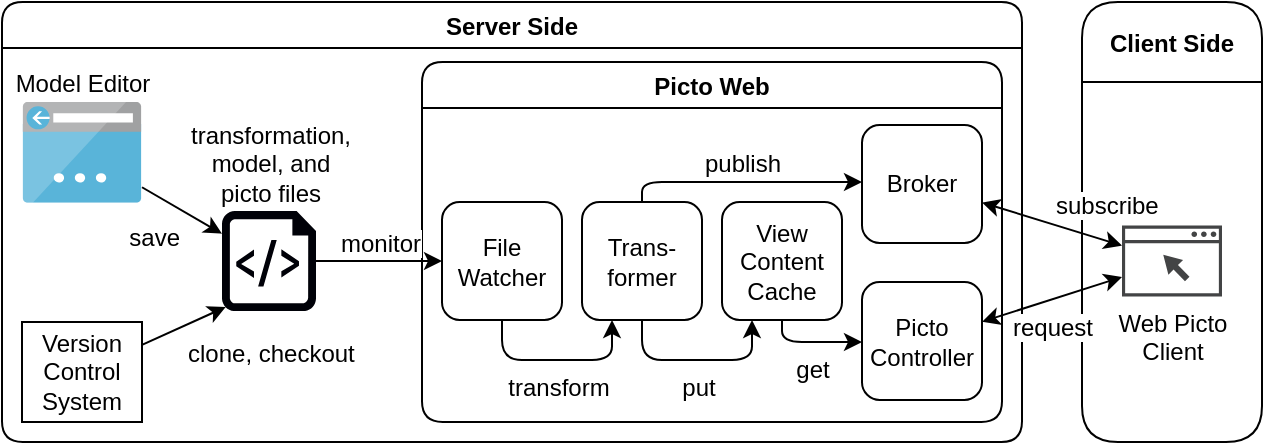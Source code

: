 <mxfile version="15.4.0" type="device" pages="2"><diagram id="YSOfnCqszjOWfwRPnHzD" name="Page-1"><mxGraphModel dx="1106" dy="795" grid="1" gridSize="10" guides="1" tooltips="1" connect="1" arrows="1" fold="1" page="1" pageScale="1" pageWidth="1169" pageHeight="827" math="0" shadow="0"><root><mxCell id="0"/><mxCell id="1" parent="0"/><mxCell id="ir2A4Z_6PXXEINemRt4v-16" value="Server Side" style="swimlane;rounded=1;fontSize=12;" parent="1" vertex="1"><mxGeometry x="180" y="230" width="510" height="220" as="geometry"/></mxCell><mxCell id="ir2A4Z_6PXXEINemRt4v-19" value="Model Editor" style="sketch=0;aspect=fixed;html=1;points=[];align=center;image;fontSize=12;image=img/lib/mscae/App_Service_IPAddress.svg;rounded=1;labelPosition=center;verticalLabelPosition=top;verticalAlign=bottom;" parent="ir2A4Z_6PXXEINemRt4v-16" vertex="1"><mxGeometry x="10" y="50" width="60" height="50.4" as="geometry"/></mxCell><mxCell id="ir2A4Z_6PXXEINemRt4v-32" value="save" style="edgeStyle=none;rounded=1;sketch=0;orthogonalLoop=1;jettySize=auto;html=1;startArrow=classic;startFill=1;labelPosition=left;verticalLabelPosition=bottom;align=right;verticalAlign=top;endArrow=none;endFill=0;fontSize=12;" parent="ir2A4Z_6PXXEINemRt4v-16" source="ir2A4Z_6PXXEINemRt4v-28" target="ir2A4Z_6PXXEINemRt4v-19" edge="1"><mxGeometry relative="1" as="geometry"/></mxCell><mxCell id="ir2A4Z_6PXXEINemRt4v-28" value="transformation, &lt;br style=&quot;font-size: 12px;&quot;&gt;model, and&lt;br style=&quot;font-size: 12px;&quot;&gt;picto files" style="sketch=0;aspect=fixed;pointerEvents=1;shadow=0;dashed=0;html=1;strokeColor=none;labelPosition=center;verticalLabelPosition=top;verticalAlign=bottom;align=center;fillColor=#000108;shape=mxgraph.azure.script_file;rounded=1;fontSize=12;" parent="ir2A4Z_6PXXEINemRt4v-16" vertex="1"><mxGeometry x="110" y="104.5" width="47" height="50" as="geometry"/></mxCell><mxCell id="ir2A4Z_6PXXEINemRt4v-57" value="Picto Web" style="swimlane;rounded=1;sketch=0;fontSize=12;" parent="ir2A4Z_6PXXEINemRt4v-16" vertex="1"><mxGeometry x="210" y="30" width="290" height="180" as="geometry"/></mxCell><mxCell id="ir2A4Z_6PXXEINemRt4v-69" value="transform" style="edgeStyle=orthogonalEdgeStyle;rounded=1;sketch=0;orthogonalLoop=1;jettySize=auto;html=1;entryX=0.25;entryY=1;entryDx=0;entryDy=0;startArrow=none;startFill=0;endArrow=classic;endFill=1;exitX=0.5;exitY=1;exitDx=0;exitDy=0;labelPosition=center;verticalLabelPosition=bottom;align=center;verticalAlign=top;fontSize=12;" parent="ir2A4Z_6PXXEINemRt4v-57" source="ir2A4Z_6PXXEINemRt4v-59" target="ir2A4Z_6PXXEINemRt4v-61" edge="1"><mxGeometry relative="1" as="geometry"/></mxCell><mxCell id="ir2A4Z_6PXXEINemRt4v-59" value="File &lt;br style=&quot;font-size: 12px;&quot;&gt;Watcher" style="rounded=1;whiteSpace=wrap;html=1;sketch=0;fontSize=12;" parent="ir2A4Z_6PXXEINemRt4v-57" vertex="1"><mxGeometry x="10" y="70" width="60" height="59" as="geometry"/></mxCell><mxCell id="ir2A4Z_6PXXEINemRt4v-66" value="Picto Controller" style="rounded=1;whiteSpace=wrap;html=1;sketch=0;fontSize=12;" parent="ir2A4Z_6PXXEINemRt4v-57" vertex="1"><mxGeometry x="220" y="110" width="60" height="59" as="geometry"/></mxCell><mxCell id="kDbc4H2-V3YZI2EWA6oS-3" value="publish" style="edgeStyle=orthogonalEdgeStyle;rounded=1;orthogonalLoop=1;jettySize=auto;html=1;labelPosition=center;verticalLabelPosition=top;align=center;verticalAlign=bottom;fontSize=12;" parent="ir2A4Z_6PXXEINemRt4v-57" source="ir2A4Z_6PXXEINemRt4v-61" target="kDbc4H2-V3YZI2EWA6oS-2" edge="1"><mxGeometry relative="1" as="geometry"><Array as="points"><mxPoint x="110" y="60"/></Array></mxGeometry></mxCell><mxCell id="ir2A4Z_6PXXEINemRt4v-61" value="Trans-former" style="rounded=1;whiteSpace=wrap;html=1;sketch=0;fontSize=12;" parent="ir2A4Z_6PXXEINemRt4v-57" vertex="1"><mxGeometry x="80" y="70" width="60" height="59" as="geometry"/></mxCell><mxCell id="ir2A4Z_6PXXEINemRt4v-58" value="View&lt;br style=&quot;font-size: 12px;&quot;&gt;Content Cache" style="rounded=1;whiteSpace=wrap;html=1;sketch=0;fontSize=12;" parent="ir2A4Z_6PXXEINemRt4v-57" vertex="1"><mxGeometry x="150" y="70" width="60" height="59" as="geometry"/></mxCell><mxCell id="ir2A4Z_6PXXEINemRt4v-63" value="put" style="edgeStyle=orthogonalEdgeStyle;rounded=1;sketch=0;orthogonalLoop=1;jettySize=auto;html=1;entryX=0.25;entryY=1;entryDx=0;entryDy=0;startArrow=none;startFill=0;endArrow=classic;endFill=1;exitX=0.5;exitY=1;exitDx=0;exitDy=0;labelPosition=center;verticalLabelPosition=bottom;align=center;verticalAlign=top;fontSize=12;" parent="ir2A4Z_6PXXEINemRt4v-57" source="ir2A4Z_6PXXEINemRt4v-61" target="ir2A4Z_6PXXEINemRt4v-58" edge="1"><mxGeometry relative="1" as="geometry"/></mxCell><mxCell id="ir2A4Z_6PXXEINemRt4v-67" value="get" style="edgeStyle=orthogonalEdgeStyle;rounded=1;sketch=0;orthogonalLoop=1;jettySize=auto;html=1;startArrow=none;startFill=0;endArrow=classic;endFill=1;exitX=0.5;exitY=1;exitDx=0;exitDy=0;labelPosition=center;verticalLabelPosition=bottom;align=center;verticalAlign=top;fontSize=12;" parent="ir2A4Z_6PXXEINemRt4v-57" source="ir2A4Z_6PXXEINemRt4v-58" target="ir2A4Z_6PXXEINemRt4v-66" edge="1"><mxGeometry relative="1" as="geometry"><Array as="points"><mxPoint x="180" y="140"/></Array></mxGeometry></mxCell><mxCell id="kDbc4H2-V3YZI2EWA6oS-2" value="Broker" style="rounded=1;whiteSpace=wrap;html=1;sketch=0;fontSize=12;" parent="ir2A4Z_6PXXEINemRt4v-57" vertex="1"><mxGeometry x="220" y="31.5" width="60" height="59" as="geometry"/></mxCell><mxCell id="ir2A4Z_6PXXEINemRt4v-30" value="monitor" style="rounded=1;sketch=0;orthogonalLoop=1;jettySize=auto;html=1;startArrow=none;startFill=0;fontStyle=0;labelPosition=center;verticalLabelPosition=top;align=center;verticalAlign=bottom;fontSize=12;" parent="ir2A4Z_6PXXEINemRt4v-16" source="ir2A4Z_6PXXEINemRt4v-28" target="ir2A4Z_6PXXEINemRt4v-59" edge="1"><mxGeometry relative="1" as="geometry"><mxPoint x="126.5" y="105.0" as="targetPoint"/></mxGeometry></mxCell><mxCell id="MwfLAJuyJuN23xFT0L5M-8" value="clone, checkout" style="edgeStyle=none;rounded=0;orthogonalLoop=1;jettySize=auto;html=1;entryX=0.04;entryY=0.96;entryDx=0;entryDy=0;entryPerimeter=0;fontSize=12;labelPosition=right;verticalLabelPosition=bottom;align=left;verticalAlign=top;" parent="ir2A4Z_6PXXEINemRt4v-16" source="MwfLAJuyJuN23xFT0L5M-7" target="ir2A4Z_6PXXEINemRt4v-28" edge="1"><mxGeometry relative="1" as="geometry"/></mxCell><mxCell id="MwfLAJuyJuN23xFT0L5M-7" value="Version&lt;br&gt;Control&lt;br&gt;System" style="rounded=0;whiteSpace=wrap;html=1;fontSize=12;" parent="ir2A4Z_6PXXEINemRt4v-16" vertex="1"><mxGeometry x="10" y="160" width="60" height="50" as="geometry"/></mxCell><mxCell id="ir2A4Z_6PXXEINemRt4v-48" value="Client Side" style="swimlane;rounded=1;sketch=0;startSize=40;fontSize=12;" parent="1" vertex="1"><mxGeometry x="720" y="230" width="90" height="220" as="geometry"/></mxCell><mxCell id="ir2A4Z_6PXXEINemRt4v-49" value="Web Picto &lt;br style=&quot;font-size: 12px;&quot;&gt;Client" style="sketch=0;pointerEvents=1;shadow=0;dashed=0;html=1;strokeColor=none;fillColor=#434445;aspect=fixed;labelPosition=center;verticalLabelPosition=bottom;verticalAlign=top;align=center;outlineConnect=0;shape=mxgraph.vvd.web_browser;rounded=1;fontSize=12;" parent="ir2A4Z_6PXXEINemRt4v-48" vertex="1"><mxGeometry x="20" y="111.75" width="50" height="35.5" as="geometry"/></mxCell><mxCell id="ir2A4Z_6PXXEINemRt4v-51" value="request" style="edgeStyle=none;rounded=1;sketch=0;orthogonalLoop=1;jettySize=auto;html=1;startArrow=classic;startFill=1;fontSize=12;labelPosition=center;verticalLabelPosition=bottom;align=center;verticalAlign=top;" parent="1" source="ir2A4Z_6PXXEINemRt4v-49" target="ir2A4Z_6PXXEINemRt4v-66" edge="1"><mxGeometry relative="1" as="geometry"><mxPoint x="617" y="374.343" as="targetPoint"/></mxGeometry></mxCell><mxCell id="MwfLAJuyJuN23xFT0L5M-1" value="subscribe" style="rounded=0;orthogonalLoop=1;jettySize=auto;html=1;fontSize=12;labelPosition=right;verticalLabelPosition=top;align=left;verticalAlign=bottom;startArrow=classic;startFill=1;" parent="1" source="ir2A4Z_6PXXEINemRt4v-49" target="kDbc4H2-V3YZI2EWA6oS-2" edge="1"><mxGeometry relative="1" as="geometry"/></mxCell></root></mxGraphModel></diagram><diagram name="Copy of Page-1" id="p34rtJshKaUIwsRegXhQ"><mxGraphModel dx="1038" dy="649" grid="1" gridSize="10" guides="1" tooltips="1" connect="1" arrows="1" fold="1" page="1" pageScale="1" pageWidth="1169" pageHeight="827" math="0" shadow="0"><root><mxCell id="mFx8DBniWo4VxQwqNKdh-0"/><mxCell id="mFx8DBniWo4VxQwqNKdh-1" parent="mFx8DBniWo4VxQwqNKdh-0"/><mxCell id="mFx8DBniWo4VxQwqNKdh-2" style="edgeStyle=orthogonalEdgeStyle;jumpStyle=none;orthogonalLoop=1;jettySize=auto;html=1;fontSize=14;rounded=0;startArrow=classic;startFill=1;" edge="1" parent="mFx8DBniWo4VxQwqNKdh-1" source="mFx8DBniWo4VxQwqNKdh-4" target="mFx8DBniWo4VxQwqNKdh-5"><mxGeometry relative="1" as="geometry"><mxPoint x="470" y="230" as="targetPoint"/></mxGeometry></mxCell><mxCell id="mFx8DBniWo4VxQwqNKdh-3" style="edgeStyle=orthogonalEdgeStyle;rounded=0;jumpStyle=none;orthogonalLoop=1;jettySize=auto;html=1;fontSize=12;" edge="1" parent="mFx8DBniWo4VxQwqNKdh-1" source="mFx8DBniWo4VxQwqNKdh-4" target="mFx8DBniWo4VxQwqNKdh-26"><mxGeometry relative="1" as="geometry"/></mxCell><mxCell id="mFx8DBniWo4VxQwqNKdh-4" value="Transform" style="shape=ellipse;html=1;dashed=0;whitespace=wrap;perimeter=ellipsePerimeter;fontStyle=1" vertex="1" parent="mFx8DBniWo4VxQwqNKdh-1"><mxGeometry x="490" y="310" width="100" height="50" as="geometry"/></mxCell><mxCell id="mFx8DBniWo4VxQwqNKdh-5" value="Map: Uri - View" style="shape=table;startSize=30;container=1;collapsible=0;childLayout=tableLayout;fixedRows=1;rowLines=0;fontStyle=1;" vertex="1" parent="mFx8DBniWo4VxQwqNKdh-1"><mxGeometry x="480" y="120" width="120" height="120" as="geometry"/></mxCell><mxCell id="mFx8DBniWo4VxQwqNKdh-6" value="" style="shape=tableRow;horizontal=0;startSize=0;swimlaneHead=0;swimlaneBody=0;top=0;left=0;bottom=0;right=0;collapsible=0;dropTarget=0;fillColor=none;points=[[0,0.5],[1,0.5]];portConstraint=eastwest;" vertex="1" parent="mFx8DBniWo4VxQwqNKdh-5"><mxGeometry y="30" width="120" height="30" as="geometry"/></mxCell><mxCell id="mFx8DBniWo4VxQwqNKdh-7" value="S. Network" style="shape=partialRectangle;html=1;whiteSpace=wrap;connectable=0;fillColor=none;top=0;left=0;bottom=0;right=0;overflow=hidden;pointerEvents=1;" vertex="1" parent="mFx8DBniWo4VxQwqNKdh-6"><mxGeometry width="69" height="30" as="geometry"><mxRectangle width="69" height="30" as="alternateBounds"/></mxGeometry></mxCell><mxCell id="mFx8DBniWo4VxQwqNKdh-8" value="&amp;lt;svg&amp;gt;" style="shape=partialRectangle;html=1;whiteSpace=wrap;connectable=0;fillColor=none;top=0;left=0;bottom=0;right=0;align=left;spacingLeft=6;overflow=hidden;" vertex="1" parent="mFx8DBniWo4VxQwqNKdh-6"><mxGeometry x="69" width="51" height="30" as="geometry"><mxRectangle width="51" height="30" as="alternateBounds"/></mxGeometry></mxCell><mxCell id="mFx8DBniWo4VxQwqNKdh-9" value="" style="shape=tableRow;horizontal=0;startSize=0;swimlaneHead=0;swimlaneBody=0;top=0;left=0;bottom=0;right=0;collapsible=0;dropTarget=0;fillColor=none;points=[[0,0.5],[1,0.5]];portConstraint=eastwest;" vertex="1" parent="mFx8DBniWo4VxQwqNKdh-5"><mxGeometry y="60" width="120" height="30" as="geometry"/></mxCell><mxCell id="mFx8DBniWo4VxQwqNKdh-10" value="Alice" style="shape=partialRectangle;html=1;whiteSpace=wrap;connectable=0;fillColor=none;top=0;left=0;bottom=0;right=0;overflow=hidden;" vertex="1" parent="mFx8DBniWo4VxQwqNKdh-9"><mxGeometry width="69" height="30" as="geometry"><mxRectangle width="69" height="30" as="alternateBounds"/></mxGeometry></mxCell><mxCell id="mFx8DBniWo4VxQwqNKdh-11" value="&amp;lt;svg&amp;gt;" style="shape=partialRectangle;html=1;whiteSpace=wrap;connectable=0;fillColor=none;top=0;left=0;bottom=0;right=0;align=left;spacingLeft=6;overflow=hidden;" vertex="1" parent="mFx8DBniWo4VxQwqNKdh-9"><mxGeometry x="69" width="51" height="30" as="geometry"><mxRectangle width="51" height="30" as="alternateBounds"/></mxGeometry></mxCell><mxCell id="mFx8DBniWo4VxQwqNKdh-12" value="" style="shape=tableRow;horizontal=0;startSize=0;swimlaneHead=0;swimlaneBody=0;top=0;left=0;bottom=0;right=0;collapsible=0;dropTarget=0;fillColor=none;points=[[0,0.5],[1,0.5]];portConstraint=eastwest;" vertex="1" parent="mFx8DBniWo4VxQwqNKdh-5"><mxGeometry y="90" width="120" height="30" as="geometry"/></mxCell><mxCell id="mFx8DBniWo4VxQwqNKdh-13" value="Stats" style="shape=partialRectangle;html=1;whiteSpace=wrap;connectable=0;fillColor=none;top=0;left=0;bottom=0;right=0;overflow=hidden;" vertex="1" parent="mFx8DBniWo4VxQwqNKdh-12"><mxGeometry width="69" height="30" as="geometry"><mxRectangle width="69" height="30" as="alternateBounds"/></mxGeometry></mxCell><mxCell id="mFx8DBniWo4VxQwqNKdh-14" value="&amp;lt;html&amp;gt;" style="shape=partialRectangle;html=1;whiteSpace=wrap;connectable=0;fillColor=none;top=0;left=0;bottom=0;right=0;align=left;spacingLeft=6;overflow=hidden;" vertex="1" parent="mFx8DBniWo4VxQwqNKdh-12"><mxGeometry x="69" width="51" height="30" as="geometry"><mxRectangle width="51" height="30" as="alternateBounds"/></mxGeometry></mxCell><mxCell id="mFx8DBniWo4VxQwqNKdh-15" value="Client" style="sketch=0;outlineConnect=0;fontColor=#232F3E;gradientColor=none;strokeColor=#232F3E;fillColor=#ffffff;dashed=0;verticalLabelPosition=top;verticalAlign=bottom;align=center;html=1;fontSize=12;fontStyle=0;aspect=fixed;shape=mxgraph.aws4.resourceIcon;resIcon=mxgraph.aws4.client;labelPosition=center;" vertex="1" parent="mFx8DBniWo4VxQwqNKdh-1"><mxGeometry x="750" y="163.2" width="60" height="60" as="geometry"/></mxCell><mxCell id="mFx8DBniWo4VxQwqNKdh-16" value="" style="endArrow=classic;html=1;fontSize=14;jumpStyle=none;curved=1;startArrow=classic;startFill=1;" edge="1" parent="mFx8DBniWo4VxQwqNKdh-1" source="mFx8DBniWo4VxQwqNKdh-15" target="mFx8DBniWo4VxQwqNKdh-32"><mxGeometry width="50" height="50" relative="1" as="geometry"><mxPoint x="500" y="360" as="sourcePoint"/><mxPoint x="550" y="310" as="targetPoint"/><Array as="points"><mxPoint x="810" y="320"/></Array></mxGeometry></mxCell><mxCell id="mFx8DBniWo4VxQwqNKdh-17" style="edgeStyle=none;jumpStyle=none;orthogonalLoop=1;jettySize=auto;html=1;fontSize=12;startArrow=none;startFill=0;" edge="1" parent="mFx8DBniWo4VxQwqNKdh-1" source="mFx8DBniWo4VxQwqNKdh-18" target="mFx8DBniWo4VxQwqNKdh-37"><mxGeometry relative="1" as="geometry"/></mxCell><mxCell id="mFx8DBniWo4VxQwqNKdh-18" value="Picto File" style="verticalLabelPosition=top;html=1;verticalAlign=bottom;strokeWidth=1;align=center;outlineConnect=0;dashed=0;outlineConnect=0;shape=mxgraph.aws3d.file;aspect=fixed;strokeColor=#292929;fontSize=14;labelPosition=center;" vertex="1" parent="mFx8DBniWo4VxQwqNKdh-1"><mxGeometry x="330" y="240" width="30.8" height="70.6" as="geometry"/></mxCell><mxCell id="mFx8DBniWo4VxQwqNKdh-19" value="/picto?file=network.picto" style="text;html=1;strokeColor=none;fillColor=none;align=center;verticalAlign=middle;whiteSpace=wrap;rounded=0;fontSize=14;" vertex="1" parent="mFx8DBniWo4VxQwqNKdh-1"><mxGeometry x="802.5" y="350" width="110" height="30" as="geometry"/></mxCell><mxCell id="mFx8DBniWo4VxQwqNKdh-20" value="" style="endArrow=classic;html=1;fontSize=14;jumpStyle=none;curved=1;startArrow=classic;startFill=1;" edge="1" parent="mFx8DBniWo4VxQwqNKdh-1" source="mFx8DBniWo4VxQwqNKdh-15" target="mFx8DBniWo4VxQwqNKdh-32"><mxGeometry width="50" height="50" relative="1" as="geometry"><mxPoint x="900" y="318.462" as="sourcePoint"/><mxPoint x="434.071" y="333.297" as="targetPoint"/><Array as="points"><mxPoint x="760" y="310"/></Array></mxGeometry></mxCell><mxCell id="mFx8DBniWo4VxQwqNKdh-21" value="/picto?file=network.picto&lt;br&gt;&lt;b&gt;&amp;amp;uri=Alice&lt;/b&gt;" style="text;html=1;strokeColor=none;fillColor=none;align=center;verticalAlign=middle;whiteSpace=wrap;rounded=0;fontSize=14;" vertex="1" parent="mFx8DBniWo4VxQwqNKdh-1"><mxGeometry x="650" y="340.3" width="110" height="30" as="geometry"/></mxCell><mxCell id="mFx8DBniWo4VxQwqNKdh-22" value="&lt;span style=&quot;font-weight: normal; font-size: 12px;&quot;&gt;if newSvg != oldSvg then update/add&lt;/span&gt;" style="text;html=1;strokeColor=none;fillColor=none;align=center;verticalAlign=middle;whiteSpace=wrap;rounded=0;fontSize=12;fontStyle=1" vertex="1" parent="mFx8DBniWo4VxQwqNKdh-1"><mxGeometry x="390" y="240" width="140" height="30" as="geometry"/></mxCell><mxCell id="mFx8DBniWo4VxQwqNKdh-23" value="Views (Static)" style="text;html=1;strokeColor=none;fillColor=none;align=center;verticalAlign=middle;whiteSpace=wrap;rounded=0;fontSize=14;fontStyle=0" vertex="1" parent="mFx8DBniWo4VxQwqNKdh-1"><mxGeometry x="500" y="90" width="90" height="30" as="geometry"/></mxCell><mxCell id="mFx8DBniWo4VxQwqNKdh-24" value="" style="endArrow=classic;html=1;fontSize=14;jumpStyle=none;curved=1;entryX=1;entryY=0.5;entryDx=0;entryDy=0;startArrow=classic;startFill=1;" edge="1" parent="mFx8DBniWo4VxQwqNKdh-1" source="mFx8DBniWo4VxQwqNKdh-15" target="mFx8DBniWo4VxQwqNKdh-9"><mxGeometry width="50" height="50" relative="1" as="geometry"><mxPoint x="900" y="318.462" as="sourcePoint"/><mxPoint x="434.071" y="333.297" as="targetPoint"/><Array as="points"/></mxGeometry></mxCell><mxCell id="mFx8DBniWo4VxQwqNKdh-25" value="&lt;span style=&quot;color: rgb(0, 0, 0); font-family: Helvetica; font-size: 14px; font-style: normal; font-variant-ligatures: normal; font-variant-caps: normal; letter-spacing: normal; orphans: 2; text-align: center; text-indent: 0px; text-transform: none; widows: 2; word-spacing: 0px; -webkit-text-stroke-width: 0px; background-color: rgb(248, 249, 250); text-decoration-thickness: initial; text-decoration-style: initial; text-decoration-color: initial; float: none; display: inline !important;&quot;&gt;&lt;b&gt;pictojson&lt;/b&gt;&lt;/span&gt;&lt;span style=&quot;color: rgb(0, 0, 0); font-family: Helvetica; font-size: 14px; font-style: normal; font-variant-ligatures: normal; font-variant-caps: normal; font-weight: 400; letter-spacing: normal; orphans: 2; text-align: center; text-indent: 0px; text-transform: none; widows: 2; word-spacing: 0px; -webkit-text-stroke-width: 0px; background-color: rgb(248, 249, 250); text-decoration-thickness: initial; text-decoration-style: initial; text-decoration-color: initial; float: none; display: inline !important;&quot;&gt;/picto?file=network.picto&lt;br&gt;&lt;/span&gt;&lt;span style=&quot;color: rgb(0, 0, 0); font-family: Helvetica; font-size: 14px; font-style: normal; font-variant-ligatures: normal; font-variant-caps: normal; letter-spacing: normal; orphans: 2; text-align: center; text-indent: 0px; text-transform: none; widows: 2; word-spacing: 0px; -webkit-text-stroke-width: 0px; background-color: rgb(248, 249, 250); text-decoration-thickness: initial; text-decoration-style: initial; text-decoration-color: initial; float: none; display: inline !important;&quot;&gt;&lt;b&gt;&amp;amp;&lt;/b&gt;&lt;/span&gt;&lt;span style=&quot;color: rgb(0, 0, 0); font-family: Helvetica; font-size: 14px; font-style: normal; font-variant-ligatures: normal; font-variant-caps: normal; letter-spacing: normal; orphans: 2; text-align: center; text-indent: 0px; text-transform: none; widows: 2; word-spacing: 0px; -webkit-text-stroke-width: 0px; background-color: rgb(248, 249, 250); text-decoration-thickness: initial; text-decoration-style: initial; text-decoration-color: initial; float: none; display: inline !important;&quot;&gt;&lt;b&gt;uri=alice&lt;/b&gt;&lt;/span&gt;" style="text;whiteSpace=wrap;html=1;fontSize=14;" vertex="1" parent="mFx8DBniWo4VxQwqNKdh-1"><mxGeometry x="620" y="120" width="120" height="60" as="geometry"/></mxCell><mxCell id="mFx8DBniWo4VxQwqNKdh-26" value="Changed View List" style="swimlane;fontStyle=1;childLayout=stackLayout;horizontal=1;startSize=30;horizontalStack=0;resizeParent=1;resizeParentMax=0;resizeLast=0;collapsible=1;marginBottom=0;fontSize=12;" vertex="1" parent="mFx8DBniWo4VxQwqNKdh-1"><mxGeometry x="480" y="414" width="120" height="120" as="geometry"/></mxCell><mxCell id="mFx8DBniWo4VxQwqNKdh-27" value="Stats - &lt;html&gt;" style="text;strokeColor=none;fillColor=none;align=left;verticalAlign=middle;spacingLeft=4;spacingRight=4;overflow=hidden;points=[[0,0.5],[1,0.5]];portConstraint=eastwest;rotatable=0;fontSize=12;" vertex="1" parent="mFx8DBniWo4VxQwqNKdh-26"><mxGeometry y="30" width="120" height="30" as="geometry"/></mxCell><mxCell id="mFx8DBniWo4VxQwqNKdh-28" value="S. Network - &lt;svg&gt;" style="text;strokeColor=none;fillColor=none;align=left;verticalAlign=middle;spacingLeft=4;spacingRight=4;overflow=hidden;points=[[0,0.5],[1,0.5]];portConstraint=eastwest;rotatable=0;fontSize=12;" vertex="1" parent="mFx8DBniWo4VxQwqNKdh-26"><mxGeometry y="60" width="120" height="30" as="geometry"/></mxCell><mxCell id="mFx8DBniWo4VxQwqNKdh-29" value="Bobby - &lt;svg&gt;" style="text;strokeColor=none;fillColor=none;align=left;verticalAlign=middle;spacingLeft=4;spacingRight=4;overflow=hidden;points=[[0,0.5],[1,0.5]];portConstraint=eastwest;rotatable=0;fontSize=12;" vertex="1" parent="mFx8DBniWo4VxQwqNKdh-26"><mxGeometry y="90" width="120" height="30" as="geometry"/></mxCell><mxCell id="mFx8DBniWo4VxQwqNKdh-30" value="&lt;span style=&quot;font-weight: normal; font-size: 12px;&quot;&gt;if newSvg != oldSvg then add&lt;/span&gt;" style="text;html=1;strokeColor=none;fillColor=none;align=center;verticalAlign=middle;whiteSpace=wrap;rounded=0;fontSize=12;fontStyle=1" vertex="1" parent="mFx8DBniWo4VxQwqNKdh-1"><mxGeometry x="420" y="380" width="110" height="30" as="geometry"/></mxCell><mxCell id="mFx8DBniWo4VxQwqNKdh-31" style="jumpStyle=none;orthogonalLoop=1;jettySize=auto;html=1;fontSize=12;rounded=0;startArrow=classic;startFill=1;entryX=0.792;entryY=1.128;entryDx=0;entryDy=0;entryPerimeter=0;endArrow=none;endFill=0;" edge="1" parent="mFx8DBniWo4VxQwqNKdh-1" source="mFx8DBniWo4VxQwqNKdh-32" target="mFx8DBniWo4VxQwqNKdh-12"><mxGeometry relative="1" as="geometry"><Array as="points"><mxPoint x="670" y="427"/></Array></mxGeometry></mxCell><mxCell id="mFx8DBniWo4VxQwqNKdh-32" value="Server" style="sketch=0;outlineConnect=0;fontColor=#232F3E;gradientColor=none;fillColor=#232F3D;strokeColor=none;dashed=0;verticalLabelPosition=bottom;verticalAlign=top;align=center;html=1;fontSize=12;fontStyle=0;aspect=fixed;pointerEvents=1;shape=mxgraph.aws4.traditional_server;" vertex="1" parent="mFx8DBniWo4VxQwqNKdh-1"><mxGeometry x="757.5" y="388.2" width="45" height="78" as="geometry"/></mxCell><mxCell id="mFx8DBniWo4VxQwqNKdh-33" style="edgeStyle=orthogonalEdgeStyle;jumpStyle=none;orthogonalLoop=1;jettySize=auto;html=1;fontSize=12;startArrow=none;" edge="1" parent="mFx8DBniWo4VxQwqNKdh-1" source="mFx8DBniWo4VxQwqNKdh-34" target="mFx8DBniWo4VxQwqNKdh-15"><mxGeometry relative="1" as="geometry"><Array as="points"><mxPoint x="920" y="520"/><mxPoint x="920" y="193"/></Array></mxGeometry></mxCell><mxCell id="mFx8DBniWo4VxQwqNKdh-34" value="STOMP&lt;br&gt;Server" style="aspect=fixed;perimeter=ellipsePerimeter;html=1;align=center;shadow=0;dashed=0;spacingTop=3;image;image=img/lib/active_directory/generic_server.svg;fontSize=12;labelPosition=center;verticalLabelPosition=top;verticalAlign=bottom;" vertex="1" parent="mFx8DBniWo4VxQwqNKdh-1"><mxGeometry x="870" y="494" width="28.0" height="50" as="geometry"/></mxCell><mxCell id="mFx8DBniWo4VxQwqNKdh-35" value="" style="jumpStyle=none;orthogonalLoop=1;jettySize=auto;html=1;fontSize=12;endArrow=classic;endFill=1;" edge="1" parent="mFx8DBniWo4VxQwqNKdh-1" source="mFx8DBniWo4VxQwqNKdh-29" target="mFx8DBniWo4VxQwqNKdh-34"><mxGeometry relative="1" as="geometry"><mxPoint x="600" y="510" as="sourcePoint"/><mxPoint x="810" y="193" as="targetPoint"/></mxGeometry></mxCell><mxCell id="mFx8DBniWo4VxQwqNKdh-36" style="edgeStyle=none;jumpStyle=none;orthogonalLoop=1;jettySize=auto;html=1;fontSize=12;startArrow=none;startFill=0;" edge="1" parent="mFx8DBniWo4VxQwqNKdh-1" source="mFx8DBniWo4VxQwqNKdh-37" target="mFx8DBniWo4VxQwqNKdh-4"><mxGeometry relative="1" as="geometry"/></mxCell><mxCell id="mFx8DBniWo4VxQwqNKdh-37" value="Modify&lt;br&gt;(Bob to Bobby)" style="shape=ellipse;html=1;dashed=0;whitespace=wrap;perimeter=ellipsePerimeter;fontStyle=1" vertex="1" parent="mFx8DBniWo4VxQwqNKdh-1"><mxGeometry x="300" y="360.3" width="100" height="50" as="geometry"/></mxCell><mxCell id="mFx8DBniWo4VxQwqNKdh-38" value="HTML" style="text;html=1;strokeColor=none;fillColor=none;align=center;verticalAlign=middle;whiteSpace=wrap;rounded=0;fontSize=12;" vertex="1" parent="mFx8DBniWo4VxQwqNKdh-1"><mxGeometry x="720" y="240" width="60" height="30" as="geometry"/></mxCell><mxCell id="mFx8DBniWo4VxQwqNKdh-39" value="JSON" style="text;html=1;strokeColor=none;fillColor=none;align=center;verticalAlign=middle;whiteSpace=wrap;rounded=0;fontSize=12;" vertex="1" parent="mFx8DBniWo4VxQwqNKdh-1"><mxGeometry x="697.5" y="203.2" width="60" height="30" as="geometry"/></mxCell><mxCell id="mFx8DBniWo4VxQwqNKdh-40" value="HTML" style="text;html=1;strokeColor=none;fillColor=none;align=center;verticalAlign=middle;whiteSpace=wrap;rounded=0;fontSize=12;" vertex="1" parent="mFx8DBniWo4VxQwqNKdh-1"><mxGeometry x="790" y="240" width="60" height="30" as="geometry"/></mxCell><mxCell id="mFx8DBniWo4VxQwqNKdh-41" value="JSON" style="text;html=1;strokeColor=none;fillColor=none;align=center;verticalAlign=middle;whiteSpace=wrap;rounded=0;fontSize=12;" vertex="1" parent="mFx8DBniWo4VxQwqNKdh-1"><mxGeometry x="802.5" y="203.2" width="60" height="30" as="geometry"/></mxCell></root></mxGraphModel></diagram></mxfile>